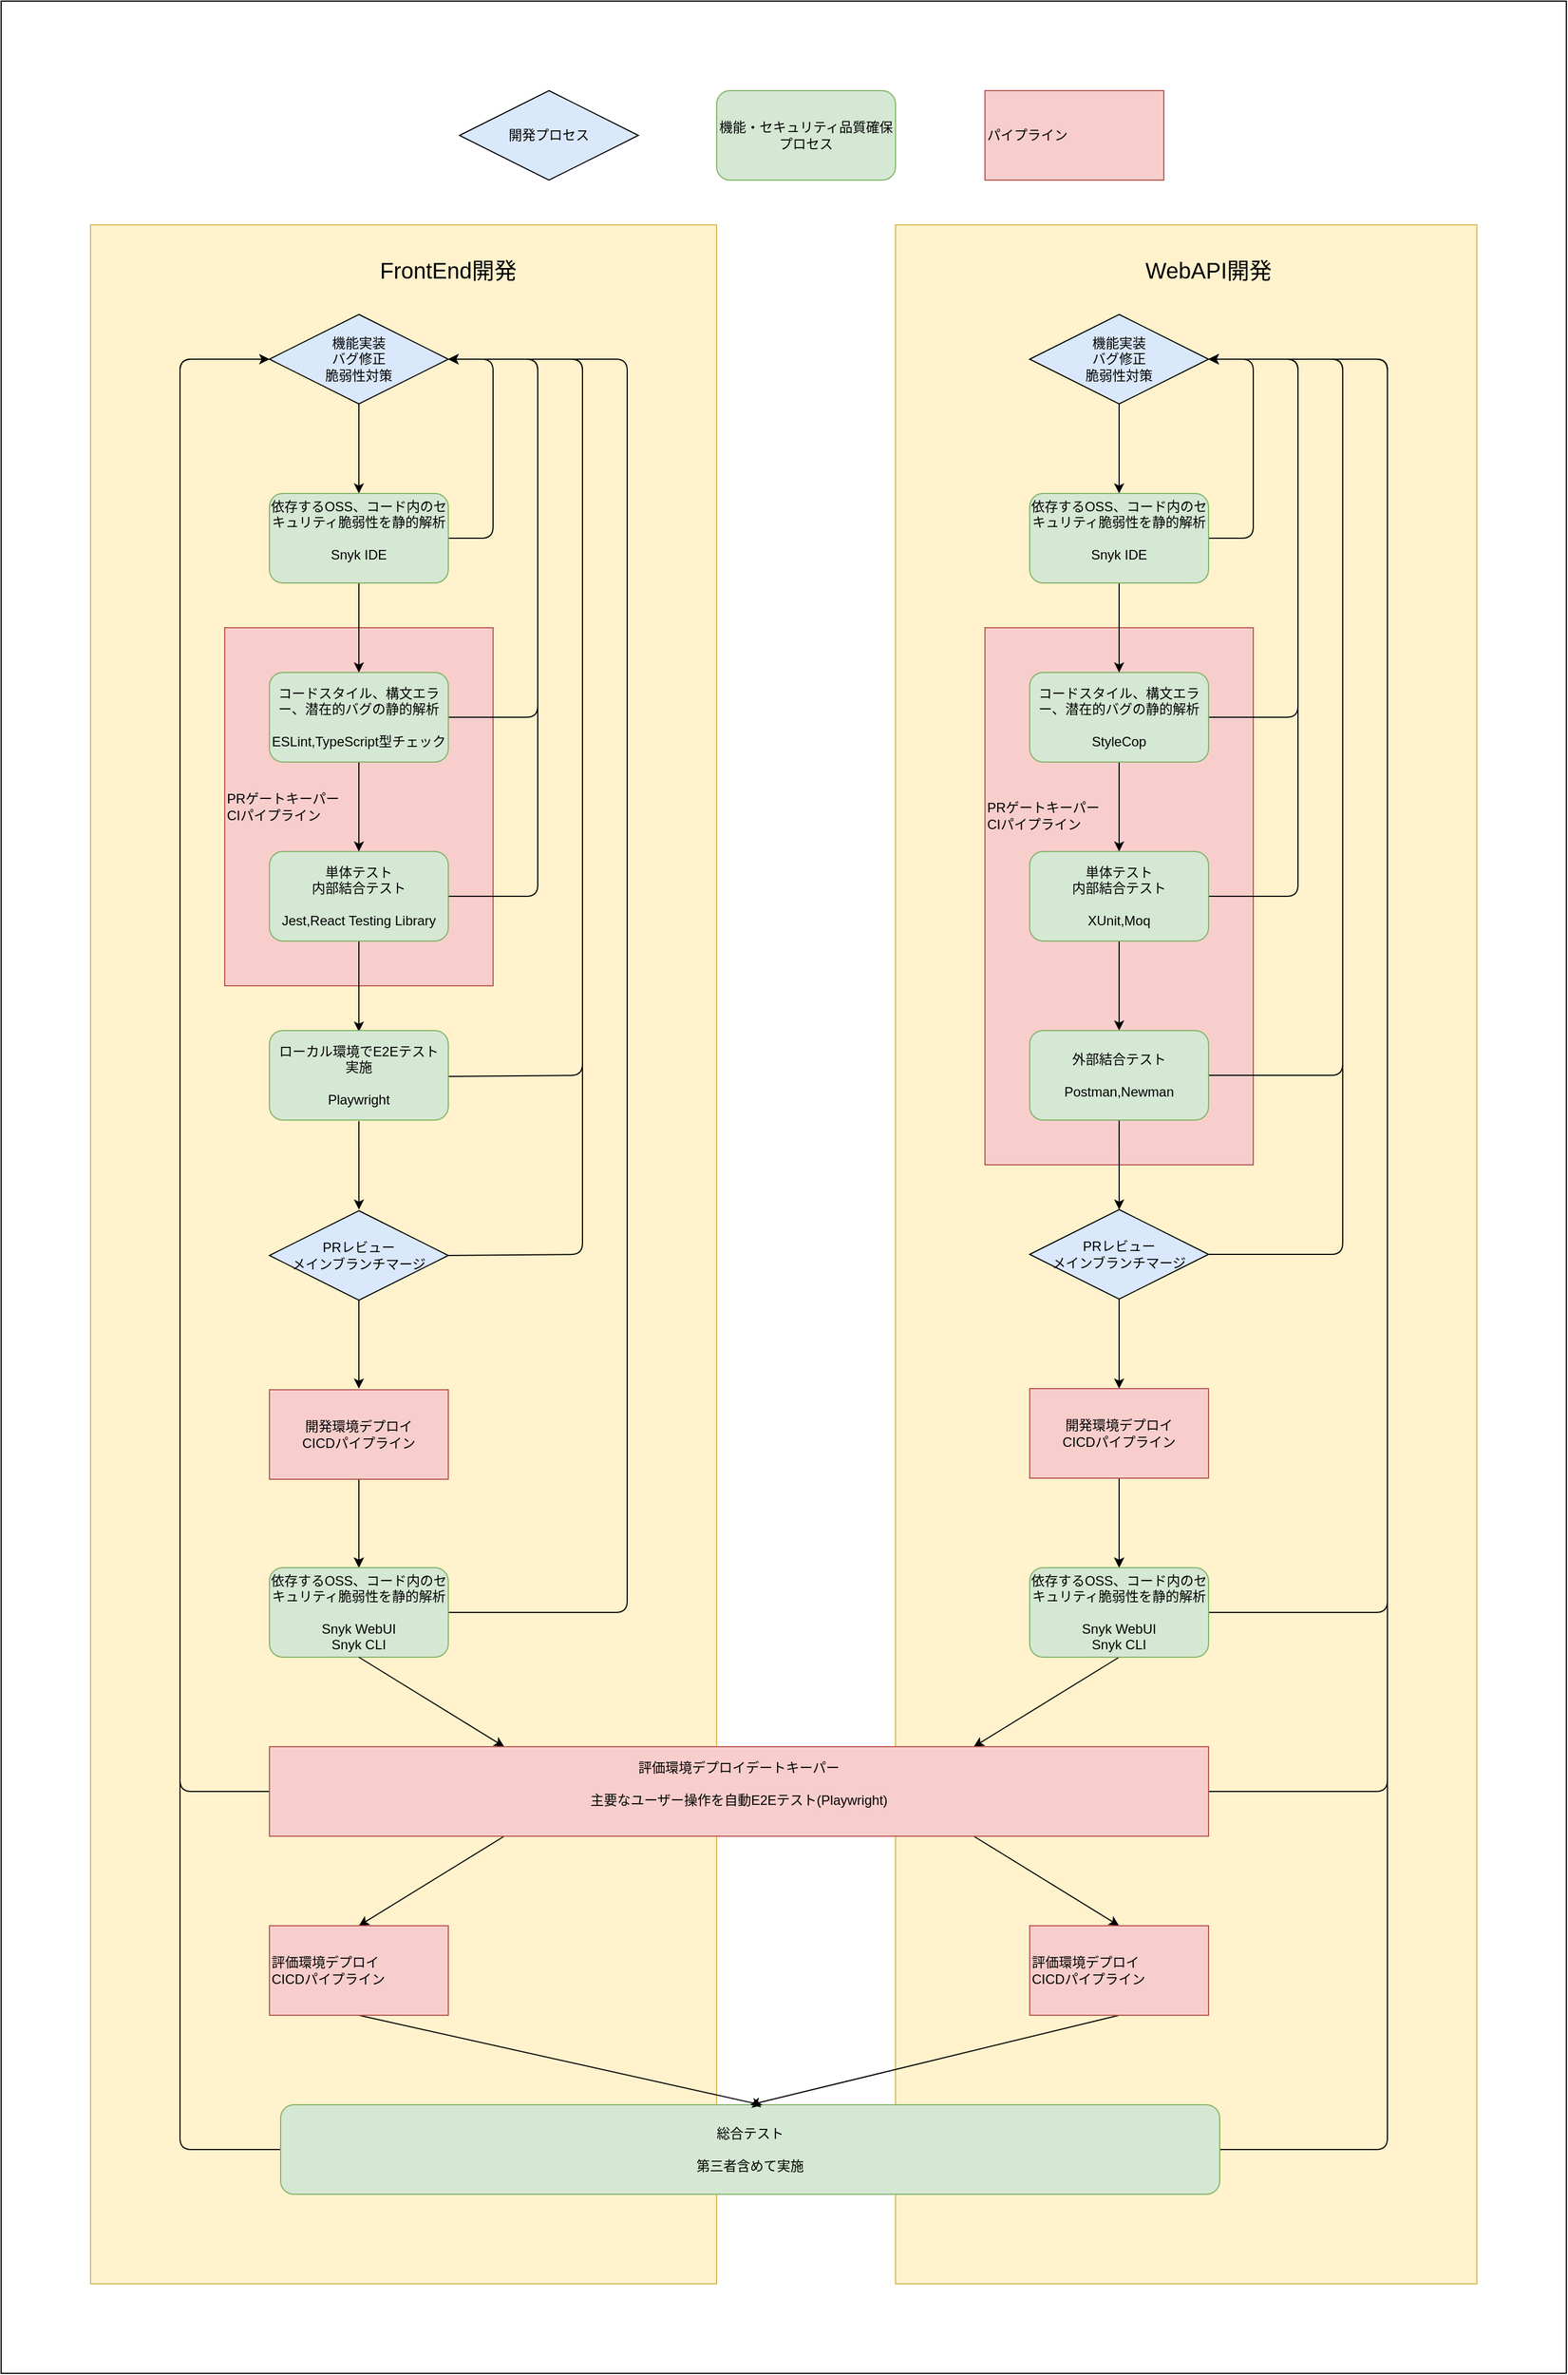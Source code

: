<mxfile>
    <diagram id="NaScL_KCBfcbaQHWlbs1" name="ページ1">
        <mxGraphModel dx="1806" dy="10001" grid="1" gridSize="10" guides="1" tooltips="1" connect="1" arrows="1" fold="1" page="1" pageScale="1" pageWidth="12000" pageHeight="9000" math="0" shadow="0">
            <root>
                <mxCell id="0"/>
                <mxCell id="1" parent="0"/>
                <mxCell id="133" value="" style="rounded=0;whiteSpace=wrap;html=1;" vertex="1" parent="1">
                    <mxGeometry x="1880" y="-40" width="1400" height="2120" as="geometry"/>
                </mxCell>
                <mxCell id="116" value="" style="rounded=0;whiteSpace=wrap;html=1;fillColor=#fff2cc;strokeColor=#d6b656;" vertex="1" parent="1">
                    <mxGeometry x="1960" y="160" width="560" height="1840" as="geometry"/>
                </mxCell>
                <mxCell id="105" value="" style="rounded=0;whiteSpace=wrap;html=1;fillColor=#fff2cc;strokeColor=#d6b656;" vertex="1" parent="1">
                    <mxGeometry x="2680" y="160" width="520" height="1840" as="geometry"/>
                </mxCell>
                <mxCell id="98" value="&lt;span style=&quot;background-color: transparent;&quot;&gt;PRゲートキーパー&lt;/span&gt;&lt;div&gt;CIパイプライン&lt;/div&gt;&lt;div&gt;&lt;br&gt;&lt;/div&gt;&lt;div&gt;&lt;br&gt;&lt;/div&gt;&lt;div&gt;&lt;br&gt;&lt;/div&gt;&lt;div&gt;&lt;br&gt;&lt;/div&gt;&lt;div&gt;&lt;br&gt;&lt;/div&gt;&lt;div&gt;&lt;br&gt;&lt;/div&gt;&lt;div&gt;&lt;br&gt;&lt;/div&gt;&lt;div&gt;&lt;br&gt;&lt;/div&gt;&lt;div&gt;&lt;br&gt;&lt;/div&gt;&lt;div&gt;&lt;br&gt;&lt;/div&gt;" style="rounded=0;whiteSpace=wrap;html=1;fillColor=#f8cecc;strokeColor=#b85450;align=left;" vertex="1" parent="1">
                    <mxGeometry x="2760" y="520" width="240" height="480" as="geometry"/>
                </mxCell>
                <mxCell id="44" value="" style="edgeStyle=none;html=1;" edge="1" parent="1">
                    <mxGeometry relative="1" as="geometry">
                        <mxPoint x="2200" y="1320" as="sourcePoint"/>
                        <mxPoint x="2200" y="1360" as="targetPoint"/>
                    </mxGeometry>
                </mxCell>
                <mxCell id="13" value="&lt;span style=&quot;background-color: transparent;&quot;&gt;PRゲートキーパー&lt;/span&gt;&lt;div&gt;CIパイプライン&lt;/div&gt;" style="rounded=0;whiteSpace=wrap;html=1;fillColor=#f8cecc;strokeColor=#b85450;align=left;" vertex="1" parent="1">
                    <mxGeometry x="2080" y="520" width="240" height="320" as="geometry"/>
                </mxCell>
                <mxCell id="18" style="edgeStyle=none;html=1;exitX=0.5;exitY=1;exitDx=0;exitDy=0;entryX=0.5;entryY=0;entryDx=0;entryDy=0;" edge="1" parent="1" source="5" target="12">
                    <mxGeometry relative="1" as="geometry"/>
                </mxCell>
                <mxCell id="5" value="&lt;font style=&quot;color: rgb(0, 0, 0);&quot;&gt;機能実装&lt;/font&gt;&lt;div&gt;&lt;font style=&quot;color: rgb(0, 0, 0);&quot;&gt;バグ修正&lt;/font&gt;&lt;/div&gt;&lt;div&gt;&lt;font style=&quot;color: rgb(0, 0, 0);&quot;&gt;脆弱性対策&lt;/font&gt;&lt;/div&gt;" style="rhombus;whiteSpace=wrap;html=1;strokeWidth=1;fillColor=#dae8fc;strokeColor=#000000;" vertex="1" parent="1">
                    <mxGeometry x="2120" y="240" width="160" height="80" as="geometry"/>
                </mxCell>
                <mxCell id="25" style="edgeStyle=none;html=1;exitX=1;exitY=0.5;exitDx=0;exitDy=0;" edge="1" parent="1" source="11">
                    <mxGeometry relative="1" as="geometry">
                        <mxPoint x="2280" y="280" as="targetPoint"/>
                        <Array as="points">
                            <mxPoint x="2360" y="600"/>
                            <mxPoint x="2360" y="440"/>
                            <mxPoint x="2360" y="280"/>
                        </Array>
                    </mxGeometry>
                </mxCell>
                <mxCell id="27" style="edgeStyle=none;html=1;exitX=0.5;exitY=1;exitDx=0;exitDy=0;" edge="1" parent="1" source="11" target="14">
                    <mxGeometry relative="1" as="geometry"/>
                </mxCell>
                <mxCell id="11" value="&lt;div&gt;&lt;font style=&quot;color: rgb(0, 0, 0);&quot;&gt;コードスタイル、構文エラー、潜在的バグの静的解析&lt;/font&gt;&lt;/div&gt;&lt;div&gt;&lt;font style=&quot;color: rgb(0, 0, 0);&quot;&gt;&lt;br&gt;&lt;/font&gt;&lt;/div&gt;&lt;font style=&quot;color: rgb(0, 0, 0);&quot;&gt;ESLint,&lt;/font&gt;&lt;span style=&quot;background-color: transparent;&quot;&gt;TypeScript型チェック&lt;/span&gt;" style="rounded=1;whiteSpace=wrap;html=1;fillColor=#d5e8d4;strokeColor=#82b366;" vertex="1" parent="1">
                    <mxGeometry x="2120" y="560" width="160" height="80" as="geometry"/>
                </mxCell>
                <mxCell id="21" style="edgeStyle=none;html=1;exitX=1;exitY=0.5;exitDx=0;exitDy=0;entryX=1;entryY=0.5;entryDx=0;entryDy=0;" edge="1" parent="1" source="12" target="5">
                    <mxGeometry relative="1" as="geometry">
                        <mxPoint x="2360" y="439.889" as="targetPoint"/>
                        <Array as="points">
                            <mxPoint x="2320" y="440"/>
                            <mxPoint x="2320" y="360"/>
                            <mxPoint x="2320" y="280"/>
                        </Array>
                    </mxGeometry>
                </mxCell>
                <mxCell id="22" style="edgeStyle=none;html=1;exitX=0.5;exitY=1;exitDx=0;exitDy=0;entryX=0.5;entryY=0;entryDx=0;entryDy=0;" edge="1" parent="1" source="12" target="11">
                    <mxGeometry relative="1" as="geometry"/>
                </mxCell>
                <mxCell id="12" value="依存するOSS、コード内のセキュリティ脆弱性を静的解析&lt;div&gt;&lt;font color=&quot;#000000&quot;&gt;&lt;br&gt;&lt;/font&gt;&lt;div&gt;&lt;font color=&quot;#000000&quot;&gt;Snyk IDE&lt;br&gt;&lt;/font&gt;&lt;div&gt;&lt;br&gt;&lt;/div&gt;&lt;/div&gt;&lt;/div&gt;" style="rounded=1;whiteSpace=wrap;html=1;fillColor=#d5e8d4;strokeColor=#82b366;" vertex="1" parent="1">
                    <mxGeometry x="2120" y="400" width="160" height="80" as="geometry"/>
                </mxCell>
                <mxCell id="30" style="edgeStyle=none;html=1;exitX=1;exitY=0.5;exitDx=0;exitDy=0;" edge="1" parent="1" source="14">
                    <mxGeometry relative="1" as="geometry">
                        <mxPoint x="2280" y="280" as="targetPoint"/>
                        <Array as="points">
                            <mxPoint x="2360" y="760"/>
                            <mxPoint x="2360" y="520"/>
                            <mxPoint x="2360" y="280"/>
                        </Array>
                    </mxGeometry>
                </mxCell>
                <mxCell id="32" style="edgeStyle=none;html=1;entryX=0.5;entryY=0;entryDx=0;entryDy=0;" edge="1" parent="1" source="14">
                    <mxGeometry relative="1" as="geometry">
                        <mxPoint x="2200" y="881" as="targetPoint"/>
                    </mxGeometry>
                </mxCell>
                <mxCell id="14" value="単体テスト&lt;div&gt;内部結合テスト&lt;/div&gt;&lt;div&gt;&lt;br&gt;&lt;/div&gt;&lt;div&gt;Jest,React Testing Library&lt;/div&gt;" style="rounded=1;whiteSpace=wrap;html=1;fillColor=#d5e8d4;strokeColor=#82b366;" vertex="1" parent="1">
                    <mxGeometry x="2120" y="720" width="160" height="80" as="geometry"/>
                </mxCell>
                <mxCell id="33" style="edgeStyle=none;html=1;entryX=1;entryY=0.5;entryDx=0;entryDy=0;exitX=1;exitY=0.5;exitDx=0;exitDy=0;" edge="1" parent="1" target="5">
                    <mxGeometry relative="1" as="geometry">
                        <mxPoint x="2280" y="921" as="sourcePoint"/>
                        <Array as="points">
                            <mxPoint x="2400" y="920"/>
                            <mxPoint x="2400" y="590"/>
                            <mxPoint x="2400" y="280"/>
                        </Array>
                    </mxGeometry>
                </mxCell>
                <mxCell id="34" style="edgeStyle=none;html=1;exitX=0.5;exitY=1;exitDx=0;exitDy=0;" edge="1" parent="1">
                    <mxGeometry relative="1" as="geometry">
                        <mxPoint x="2200.059" y="1040" as="targetPoint"/>
                        <mxPoint x="2200" y="961" as="sourcePoint"/>
                    </mxGeometry>
                </mxCell>
                <mxCell id="37" style="edgeStyle=none;html=1;exitX=0.5;exitY=1;exitDx=0;exitDy=0;entryX=0.5;entryY=0;entryDx=0;entryDy=0;" edge="1" parent="1">
                    <mxGeometry relative="1" as="geometry">
                        <mxPoint x="2200" y="1120" as="sourcePoint"/>
                        <mxPoint x="2200" y="1200" as="targetPoint"/>
                    </mxGeometry>
                </mxCell>
                <mxCell id="38" style="edgeStyle=none;html=1;exitX=1;exitY=0.5;exitDx=0;exitDy=0;" edge="1" parent="1" source="119">
                    <mxGeometry relative="1" as="geometry">
                        <mxPoint x="2280" y="280" as="targetPoint"/>
                        <mxPoint x="2280" y="1240" as="sourcePoint"/>
                        <Array as="points">
                            <mxPoint x="2440" y="1400"/>
                            <mxPoint x="2440" y="750"/>
                            <mxPoint x="2440" y="280"/>
                        </Array>
                    </mxGeometry>
                </mxCell>
                <mxCell id="40" style="edgeStyle=none;html=1;exitX=0.5;exitY=1;exitDx=0;exitDy=0;entryX=0.5;entryY=0;entryDx=0;entryDy=0;" edge="1" parent="1">
                    <mxGeometry relative="1" as="geometry">
                        <mxPoint x="2200" y="1280" as="sourcePoint"/>
                        <mxPoint x="2200" y="1360" as="targetPoint"/>
                    </mxGeometry>
                </mxCell>
                <mxCell id="111" style="edgeStyle=none;html=1;exitX=0;exitY=0.5;exitDx=0;exitDy=0;entryX=0;entryY=0.5;entryDx=0;entryDy=0;" edge="1" parent="1" target="5">
                    <mxGeometry relative="1" as="geometry">
                        <mxPoint x="2120" y="1560" as="sourcePoint"/>
                        <Array as="points">
                            <mxPoint x="2040" y="1560"/>
                            <mxPoint x="2040" y="920"/>
                            <mxPoint x="2040" y="280"/>
                        </Array>
                    </mxGeometry>
                </mxCell>
                <mxCell id="46" value="開発環境デプロイ&lt;div&gt;CICDパイプライン&lt;/div&gt;" style="rounded=0;whiteSpace=wrap;html=1;fillColor=#f8cecc;strokeColor=#b85450;align=center;" vertex="1" parent="1">
                    <mxGeometry x="2120" y="1201" width="160" height="80" as="geometry"/>
                </mxCell>
                <mxCell id="47" value="開発プロセス" style="rhombus;whiteSpace=wrap;html=1;strokeWidth=1;fillColor=#dae8fc;strokeColor=#000000;" vertex="1" parent="1">
                    <mxGeometry x="2290" y="40" width="160" height="80" as="geometry"/>
                </mxCell>
                <mxCell id="48" value="&lt;div&gt;&lt;div&gt;&lt;div&gt;機能・セキュリティ品質確保プロセス&lt;/div&gt;&lt;/div&gt;&lt;/div&gt;" style="rounded=1;whiteSpace=wrap;html=1;fillColor=#d5e8d4;strokeColor=#82b366;" vertex="1" parent="1">
                    <mxGeometry x="2520" y="40" width="160" height="80" as="geometry"/>
                </mxCell>
                <mxCell id="49" value="パイプライン" style="rounded=0;whiteSpace=wrap;html=1;fillColor=#f8cecc;strokeColor=#b85450;align=left;" vertex="1" parent="1">
                    <mxGeometry x="2760" y="40" width="160" height="80" as="geometry"/>
                </mxCell>
                <mxCell id="64" value="" style="edgeStyle=none;html=1;" edge="1" parent="1">
                    <mxGeometry relative="1" as="geometry">
                        <mxPoint x="2880" y="1320" as="sourcePoint"/>
                        <mxPoint x="2880" y="1360" as="targetPoint"/>
                    </mxGeometry>
                </mxCell>
                <mxCell id="65" style="edgeStyle=none;html=1;exitX=0.5;exitY=1;exitDx=0;exitDy=0;entryX=0.5;entryY=0;entryDx=0;entryDy=0;" edge="1" parent="1" source="66" target="72">
                    <mxGeometry relative="1" as="geometry"/>
                </mxCell>
                <mxCell id="66" value="&lt;font style=&quot;color: rgb(0, 0, 0);&quot;&gt;機能実装&lt;/font&gt;&lt;div&gt;&lt;font style=&quot;color: rgb(0, 0, 0);&quot;&gt;バグ修正&lt;/font&gt;&lt;/div&gt;&lt;div&gt;&lt;font style=&quot;color: rgb(0, 0, 0);&quot;&gt;脆弱性対策&lt;/font&gt;&lt;/div&gt;" style="rhombus;whiteSpace=wrap;html=1;strokeWidth=1;fillColor=#dae8fc;strokeColor=#000000;" vertex="1" parent="1">
                    <mxGeometry x="2800" y="240" width="160" height="80" as="geometry"/>
                </mxCell>
                <mxCell id="67" style="edgeStyle=none;html=1;exitX=1;exitY=0.5;exitDx=0;exitDy=0;" edge="1" parent="1" source="69">
                    <mxGeometry relative="1" as="geometry">
                        <mxPoint x="2960" y="280" as="targetPoint"/>
                        <Array as="points">
                            <mxPoint x="3040" y="600"/>
                            <mxPoint x="3040" y="440"/>
                            <mxPoint x="3040" y="280"/>
                        </Array>
                    </mxGeometry>
                </mxCell>
                <mxCell id="68" style="edgeStyle=none;html=1;exitX=0.5;exitY=1;exitDx=0;exitDy=0;" edge="1" parent="1" source="69" target="75">
                    <mxGeometry relative="1" as="geometry"/>
                </mxCell>
                <mxCell id="69" value="&lt;div&gt;&lt;font style=&quot;color: rgb(0, 0, 0);&quot;&gt;コードスタイル、構文エラー、潜在的バグの静的解析&lt;/font&gt;&lt;/div&gt;&lt;div&gt;&lt;font style=&quot;color: rgb(0, 0, 0);&quot;&gt;&lt;br&gt;&lt;/font&gt;&lt;/div&gt;StyleCop" style="rounded=1;whiteSpace=wrap;html=1;fillColor=#d5e8d4;strokeColor=#82b366;" vertex="1" parent="1">
                    <mxGeometry x="2800" y="560" width="160" height="80" as="geometry"/>
                </mxCell>
                <mxCell id="70" style="edgeStyle=none;html=1;exitX=1;exitY=0.5;exitDx=0;exitDy=0;entryX=1;entryY=0.5;entryDx=0;entryDy=0;" edge="1" parent="1" source="72" target="66">
                    <mxGeometry relative="1" as="geometry">
                        <mxPoint x="3040" y="439.889" as="targetPoint"/>
                        <Array as="points">
                            <mxPoint x="3000" y="440"/>
                            <mxPoint x="3000" y="360"/>
                            <mxPoint x="3000" y="280"/>
                        </Array>
                    </mxGeometry>
                </mxCell>
                <mxCell id="71" style="edgeStyle=none;html=1;exitX=0.5;exitY=1;exitDx=0;exitDy=0;entryX=0.5;entryY=0;entryDx=0;entryDy=0;" edge="1" parent="1" source="72" target="69">
                    <mxGeometry relative="1" as="geometry"/>
                </mxCell>
                <mxCell id="72" value="依存するOSS、コード内のセキュリティ脆弱性を静的解析&lt;div&gt;&lt;font color=&quot;#000000&quot;&gt;&lt;br&gt;&lt;/font&gt;&lt;div&gt;&lt;font color=&quot;#000000&quot;&gt;Snyk IDE&lt;br&gt;&lt;/font&gt;&lt;div&gt;&lt;br&gt;&lt;/div&gt;&lt;/div&gt;&lt;/div&gt;" style="rounded=1;whiteSpace=wrap;html=1;fillColor=#d5e8d4;strokeColor=#82b366;" vertex="1" parent="1">
                    <mxGeometry x="2800" y="400" width="160" height="80" as="geometry"/>
                </mxCell>
                <mxCell id="73" style="edgeStyle=none;html=1;exitX=1;exitY=0.5;exitDx=0;exitDy=0;" edge="1" parent="1" source="75">
                    <mxGeometry relative="1" as="geometry">
                        <mxPoint x="2960" y="280" as="targetPoint"/>
                        <Array as="points">
                            <mxPoint x="3040" y="760"/>
                            <mxPoint x="3040" y="520"/>
                            <mxPoint x="3040" y="280"/>
                        </Array>
                    </mxGeometry>
                </mxCell>
                <mxCell id="74" style="edgeStyle=none;html=1;entryX=0.5;entryY=0;entryDx=0;entryDy=0;" edge="1" parent="1" source="75">
                    <mxGeometry relative="1" as="geometry">
                        <mxPoint x="2880" y="880" as="targetPoint"/>
                    </mxGeometry>
                </mxCell>
                <mxCell id="75" value="単体テスト&lt;div&gt;&lt;font color=&quot;#000000&quot;&gt;内部結合テスト&lt;/font&gt;&lt;div&gt;&lt;br&gt;&lt;/div&gt;&lt;div&gt;XUnit,Moq&lt;/div&gt;&lt;/div&gt;" style="rounded=1;whiteSpace=wrap;html=1;fillColor=#d5e8d4;strokeColor=#82b366;" vertex="1" parent="1">
                    <mxGeometry x="2800" y="720" width="160" height="80" as="geometry"/>
                </mxCell>
                <mxCell id="76" style="edgeStyle=none;html=1;entryX=1;entryY=0.5;entryDx=0;entryDy=0;exitX=1;exitY=0.5;exitDx=0;exitDy=0;" edge="1" parent="1" target="66">
                    <mxGeometry relative="1" as="geometry">
                        <Array as="points">
                            <mxPoint x="3080" y="920"/>
                            <mxPoint x="3080" y="590"/>
                            <mxPoint x="3080" y="280"/>
                        </Array>
                        <mxPoint x="2960" y="920" as="sourcePoint"/>
                    </mxGeometry>
                </mxCell>
                <mxCell id="77" style="edgeStyle=none;html=1;exitX=0.5;exitY=1;exitDx=0;exitDy=0;" edge="1" parent="1">
                    <mxGeometry relative="1" as="geometry">
                        <mxPoint x="2880.059" y="1040" as="targetPoint"/>
                        <mxPoint x="2880" y="960" as="sourcePoint"/>
                    </mxGeometry>
                </mxCell>
                <mxCell id="79" style="edgeStyle=none;html=1;exitX=0.5;exitY=1;exitDx=0;exitDy=0;entryX=0.5;entryY=0;entryDx=0;entryDy=0;" edge="1" parent="1">
                    <mxGeometry relative="1" as="geometry">
                        <mxPoint x="2880" y="1120" as="sourcePoint"/>
                        <mxPoint x="2880" y="1200" as="targetPoint"/>
                    </mxGeometry>
                </mxCell>
                <mxCell id="81" style="edgeStyle=none;html=1;exitX=1;exitY=0.5;exitDx=0;exitDy=0;" edge="1" parent="1" source="121">
                    <mxGeometry relative="1" as="geometry">
                        <mxPoint x="2960" y="280" as="targetPoint"/>
                        <Array as="points">
                            <mxPoint x="3120" y="1400"/>
                            <mxPoint x="3120" y="750"/>
                            <mxPoint x="3120" y="280"/>
                        </Array>
                        <mxPoint x="2960" y="1240" as="sourcePoint"/>
                    </mxGeometry>
                </mxCell>
                <mxCell id="82" style="edgeStyle=none;html=1;exitX=0.5;exitY=1;exitDx=0;exitDy=0;entryX=0.5;entryY=0;entryDx=0;entryDy=0;" edge="1" parent="1">
                    <mxGeometry relative="1" as="geometry">
                        <mxPoint x="2880" y="1360" as="targetPoint"/>
                        <mxPoint x="2880" y="1280" as="sourcePoint"/>
                    </mxGeometry>
                </mxCell>
                <mxCell id="84" style="edgeStyle=none;html=1;" edge="1" parent="1">
                    <mxGeometry relative="1" as="geometry">
                        <mxPoint x="2960" y="280" as="targetPoint"/>
                        <Array as="points">
                            <mxPoint x="3120" y="1560"/>
                            <mxPoint x="3120" y="930"/>
                            <mxPoint x="3120" y="280"/>
                        </Array>
                        <mxPoint x="2960" y="1560" as="sourcePoint"/>
                    </mxGeometry>
                </mxCell>
                <mxCell id="126" style="edgeStyle=none;html=1;exitX=0.25;exitY=1;exitDx=0;exitDy=0;entryX=0.5;entryY=0;entryDx=0;entryDy=0;" edge="1" parent="1" target="124">
                    <mxGeometry relative="1" as="geometry">
                        <mxPoint x="2330" y="1600" as="sourcePoint"/>
                    </mxGeometry>
                </mxCell>
                <mxCell id="127" style="edgeStyle=none;html=1;entryX=0.5;entryY=0;entryDx=0;entryDy=0;exitX=0.75;exitY=1;exitDx=0;exitDy=0;" edge="1" parent="1" target="125">
                    <mxGeometry relative="1" as="geometry">
                        <mxPoint x="2750" y="1600" as="sourcePoint"/>
                    </mxGeometry>
                </mxCell>
                <mxCell id="117" style="edgeStyle=none;html=1;exitX=1;exitY=0.5;exitDx=0;exitDy=0;entryX=1;entryY=0.5;entryDx=0;entryDy=0;" edge="1" parent="1" source="96" target="66">
                    <mxGeometry relative="1" as="geometry">
                        <mxPoint x="2960" y="280" as="targetPoint"/>
                        <Array as="points">
                            <mxPoint x="3120" y="1880"/>
                            <mxPoint x="3120" y="1010"/>
                            <mxPoint x="3120" y="280"/>
                        </Array>
                    </mxGeometry>
                </mxCell>
                <mxCell id="131" style="edgeStyle=none;html=1;entryX=0;entryY=0.5;entryDx=0;entryDy=0;exitX=0;exitY=0.5;exitDx=0;exitDy=0;" edge="1" parent="1" source="96" target="5">
                    <mxGeometry relative="1" as="geometry">
                        <Array as="points">
                            <mxPoint x="2040" y="1880"/>
                            <mxPoint x="2040" y="1090"/>
                            <mxPoint x="2040" y="280"/>
                        </Array>
                    </mxGeometry>
                </mxCell>
                <mxCell id="96" value="総合テスト&lt;div&gt;&lt;br&gt;&lt;/div&gt;&lt;div&gt;第三者含めて実施&lt;/div&gt;" style="rounded=1;whiteSpace=wrap;html=1;fillColor=#d5e8d4;strokeColor=#82b366;" vertex="1" parent="1">
                    <mxGeometry x="2130" y="1840" width="840" height="80" as="geometry"/>
                </mxCell>
                <mxCell id="106" value="&lt;font style=&quot;font-size: 20px;&quot;&gt;FrontEnd開発&lt;/font&gt;" style="rounded=0;whiteSpace=wrap;html=1;fillColor=none;strokeColor=none;" vertex="1" parent="1">
                    <mxGeometry x="2185" y="170" width="190" height="60" as="geometry"/>
                </mxCell>
                <mxCell id="107" value="&lt;font style=&quot;font-size: 20px;&quot;&gt;WebAPI開発&lt;/font&gt;" style="rounded=0;whiteSpace=wrap;html=1;fillColor=none;strokeColor=none;" vertex="1" parent="1">
                    <mxGeometry x="2865" y="170" width="190" height="60" as="geometry"/>
                </mxCell>
                <mxCell id="119" value="依存するOSS、コード内のセキュリティ脆弱性を静的解析&lt;div&gt;&lt;font color=&quot;#000000&quot;&gt;&lt;br&gt;&lt;/font&gt;&lt;div&gt;&lt;font color=&quot;#000000&quot;&gt;Snyk WebUI&lt;/font&gt;&lt;/div&gt;&lt;/div&gt;&lt;div&gt;&lt;font color=&quot;#000000&quot;&gt;Snyk CLI&lt;/font&gt;&lt;/div&gt;" style="rounded=1;whiteSpace=wrap;html=1;fillColor=#d5e8d4;strokeColor=#82b366;" vertex="1" parent="1">
                    <mxGeometry x="2120" y="1360" width="160" height="80" as="geometry"/>
                </mxCell>
                <mxCell id="120" style="edgeStyle=none;html=1;entryX=0.25;entryY=0;entryDx=0;entryDy=0;exitX=0.5;exitY=1;exitDx=0;exitDy=0;" edge="1" parent="1" source="119">
                    <mxGeometry relative="1" as="geometry">
                        <mxPoint x="2330.0" y="1520" as="targetPoint"/>
                    </mxGeometry>
                </mxCell>
                <mxCell id="123" style="edgeStyle=none;html=1;exitX=0.5;exitY=1;exitDx=0;exitDy=0;entryX=0.75;entryY=0;entryDx=0;entryDy=0;" edge="1" parent="1" source="121">
                    <mxGeometry relative="1" as="geometry">
                        <mxPoint x="2750" y="1520" as="targetPoint"/>
                    </mxGeometry>
                </mxCell>
                <mxCell id="121" value="依存するOSS、コード内のセキュリティ脆弱性を静的解析&lt;div&gt;&lt;font color=&quot;#000000&quot;&gt;&lt;br&gt;&lt;/font&gt;&lt;div&gt;&lt;font color=&quot;#000000&quot;&gt;Snyk WebUI&lt;/font&gt;&lt;/div&gt;&lt;/div&gt;&lt;div&gt;&lt;font color=&quot;#000000&quot;&gt;Snyk CLI&lt;/font&gt;&lt;/div&gt;" style="rounded=1;whiteSpace=wrap;html=1;fillColor=#d5e8d4;strokeColor=#82b366;" vertex="1" parent="1">
                    <mxGeometry x="2800" y="1360" width="160" height="80" as="geometry"/>
                </mxCell>
                <mxCell id="129" style="edgeStyle=none;html=1;exitX=0.5;exitY=1;exitDx=0;exitDy=0;entryX=0.513;entryY=0.004;entryDx=0;entryDy=0;entryPerimeter=0;" edge="1" parent="1" source="124" target="96">
                    <mxGeometry relative="1" as="geometry">
                        <mxPoint x="2550" y="1840" as="targetPoint"/>
                    </mxGeometry>
                </mxCell>
                <mxCell id="124" value="評価環境デプロイ&lt;div&gt;CICDパイプライン&lt;/div&gt;" style="rounded=0;whiteSpace=wrap;html=1;fillColor=#f8cecc;strokeColor=#b85450;align=left;" vertex="1" parent="1">
                    <mxGeometry x="2120" y="1680" width="160" height="80" as="geometry"/>
                </mxCell>
                <mxCell id="128" style="edgeStyle=none;html=1;exitX=0.5;exitY=1;exitDx=0;exitDy=0;entryX=0.5;entryY=0;entryDx=0;entryDy=0;" edge="1" parent="1" source="125" target="96">
                    <mxGeometry relative="1" as="geometry"/>
                </mxCell>
                <mxCell id="125" value="評価環境デプロイ&lt;div&gt;CICDパイプライン&lt;/div&gt;" style="rounded=0;whiteSpace=wrap;html=1;fillColor=#f8cecc;strokeColor=#b85450;align=left;" vertex="1" parent="1">
                    <mxGeometry x="2800" y="1680" width="160" height="80" as="geometry"/>
                </mxCell>
                <mxCell id="136" value="&lt;div&gt;評価環境デプロイデートキーパー&lt;/div&gt;&lt;div&gt;&lt;br&gt;&lt;/div&gt;&lt;div&gt;&lt;span style=&quot;color: rgb(0, 0, 0);&quot;&gt;主要なユーザー操作を自動E2Eテスト(&lt;/span&gt;&lt;span style=&quot;background-color: transparent;&quot;&gt;Playwright)&lt;/span&gt;&lt;/div&gt;&lt;div&gt;&lt;br&gt;&lt;/div&gt;" style="rounded=0;whiteSpace=wrap;html=1;fillColor=#f8cecc;strokeColor=#b85450;align=center;" vertex="1" parent="1">
                    <mxGeometry x="2120" y="1520" width="840" height="80" as="geometry"/>
                </mxCell>
                <mxCell id="140" style="edgeStyle=none;html=1;entryX=1;entryY=0.5;entryDx=0;entryDy=0;exitX=1;exitY=0.5;exitDx=0;exitDy=0;" edge="1" parent="1" source="137" target="5">
                    <mxGeometry relative="1" as="geometry">
                        <Array as="points">
                            <mxPoint x="2400" y="1080"/>
                            <mxPoint x="2400" y="680"/>
                            <mxPoint x="2400" y="280"/>
                        </Array>
                    </mxGeometry>
                </mxCell>
                <mxCell id="137" value="&lt;div&gt;&lt;span style=&quot;background-color: transparent;&quot;&gt;PRレビュー&lt;/span&gt;&lt;/div&gt;&lt;div&gt;メインブランチマージ&lt;/div&gt;" style="rhombus;whiteSpace=wrap;html=1;strokeWidth=1;fillColor=#dae8fc;strokeColor=#000000;" vertex="1" parent="1">
                    <mxGeometry x="2120" y="1041" width="160" height="80" as="geometry"/>
                </mxCell>
                <mxCell id="138" value="ローカル環境でE2Eテスト&lt;div&gt;実施&lt;br&gt;&lt;div&gt;&lt;br&gt;&lt;/div&gt;&lt;div&gt;Playwright&lt;/div&gt;&lt;/div&gt;" style="rounded=1;whiteSpace=wrap;html=1;fillColor=#d5e8d4;strokeColor=#82b366;" vertex="1" parent="1">
                    <mxGeometry x="2120" y="880" width="160" height="80" as="geometry"/>
                </mxCell>
                <mxCell id="139" value="開発環境デプロイ&lt;div&gt;CICDパイプライン&lt;/div&gt;" style="rounded=0;whiteSpace=wrap;html=1;fillColor=#f8cecc;strokeColor=#b85450;align=center;" vertex="1" parent="1">
                    <mxGeometry x="2800" y="1200" width="160" height="80" as="geometry"/>
                </mxCell>
                <mxCell id="142" style="edgeStyle=none;html=1;exitX=1;exitY=0.5;exitDx=0;exitDy=0;" edge="1" parent="1" source="141">
                    <mxGeometry relative="1" as="geometry">
                        <mxPoint x="2960" y="280" as="targetPoint"/>
                        <Array as="points">
                            <mxPoint x="3080" y="1080"/>
                            <mxPoint x="3080" y="690"/>
                            <mxPoint x="3080" y="280"/>
                        </Array>
                    </mxGeometry>
                </mxCell>
                <mxCell id="141" value="PRレビュー&lt;div&gt;メインブランチマージ&lt;/div&gt;" style="rhombus;whiteSpace=wrap;html=1;strokeWidth=1;fillColor=#dae8fc;strokeColor=#000000;" vertex="1" parent="1">
                    <mxGeometry x="2800" y="1040" width="160" height="80" as="geometry"/>
                </mxCell>
                <mxCell id="143" value="外部結合テスト&lt;br&gt;&lt;div&gt;&lt;div&gt;&lt;br&gt;&lt;/div&gt;&lt;div&gt;Postman,Newman&lt;/div&gt;&lt;/div&gt;" style="rounded=1;whiteSpace=wrap;html=1;fillColor=#d5e8d4;strokeColor=#82b366;" vertex="1" parent="1">
                    <mxGeometry x="2800" y="880" width="160" height="80" as="geometry"/>
                </mxCell>
            </root>
        </mxGraphModel>
    </diagram>
</mxfile>